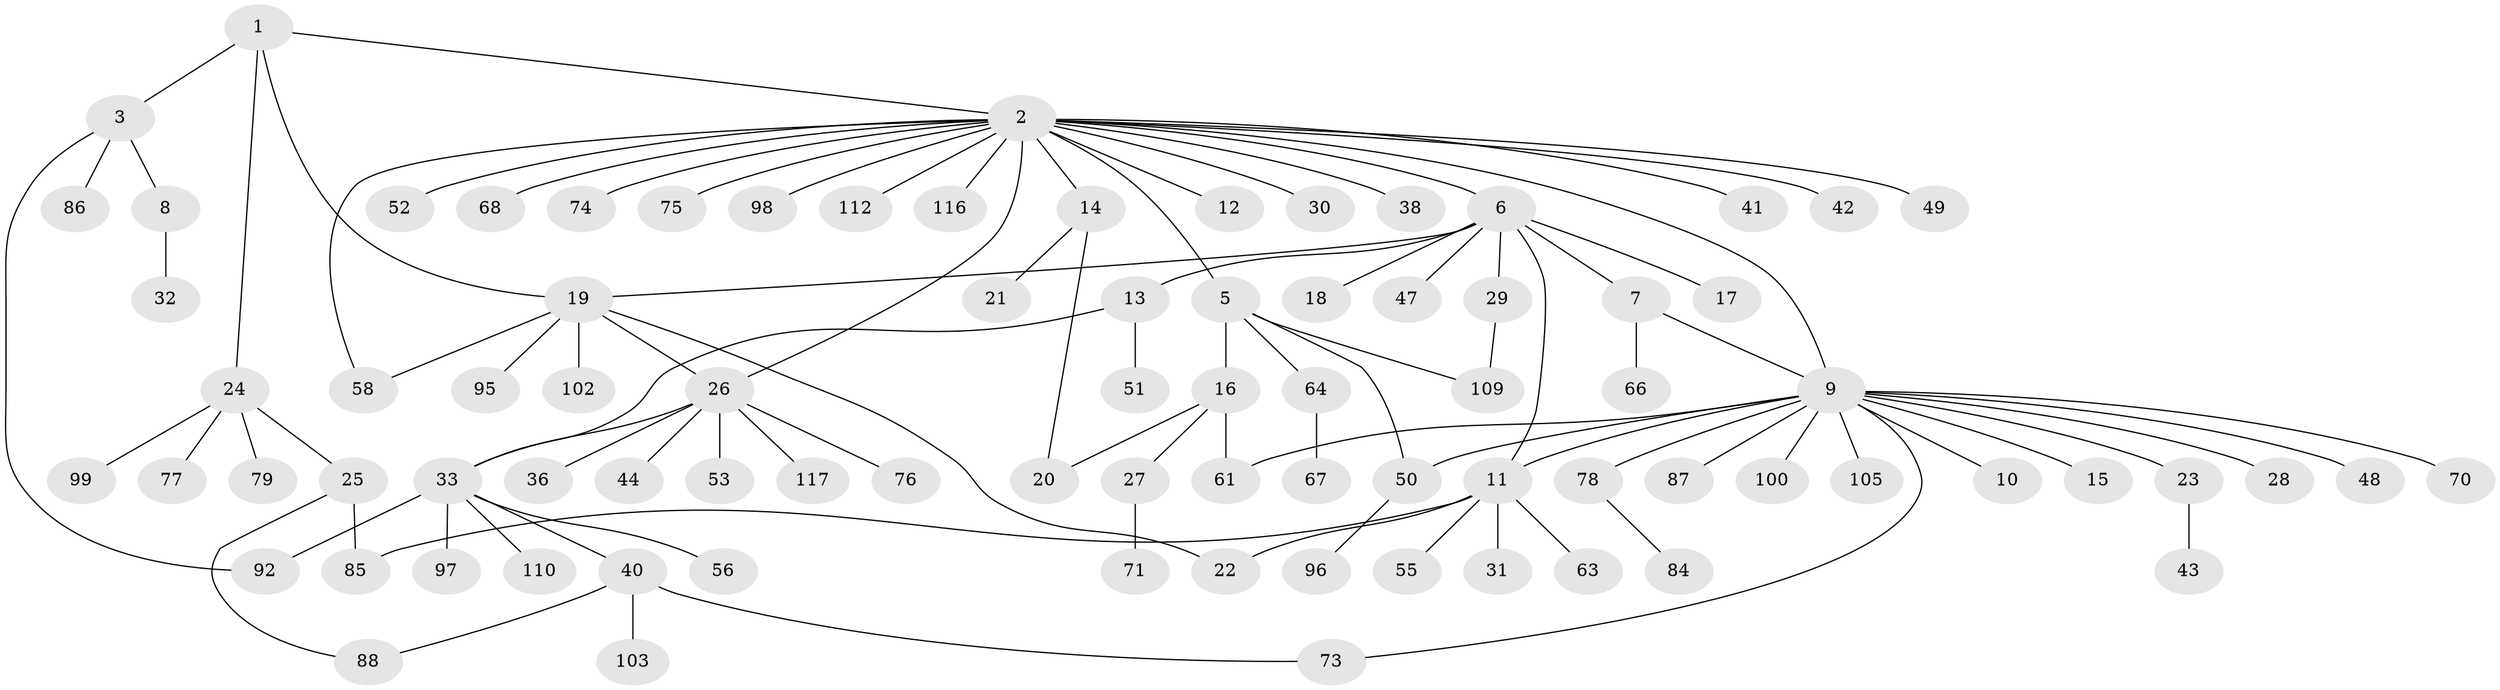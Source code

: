 // Generated by graph-tools (version 1.1) at 2025/23/03/03/25 07:23:50]
// undirected, 84 vertices, 98 edges
graph export_dot {
graph [start="1"]
  node [color=gray90,style=filled];
  1 [super="+82"];
  2 [super="+4"];
  3 [super="+34"];
  5 [super="+72"];
  6 [super="+54"];
  7 [super="+57"];
  8;
  9 [super="+59"];
  10;
  11 [super="+106"];
  12;
  13 [super="+45"];
  14 [super="+93"];
  15 [super="+90"];
  16 [super="+107"];
  17 [super="+101"];
  18;
  19 [super="+104"];
  20 [super="+39"];
  21;
  22;
  23 [super="+115"];
  24 [super="+60"];
  25 [super="+35"];
  26 [super="+46"];
  27 [super="+89"];
  28;
  29 [super="+65"];
  30;
  31;
  32 [super="+113"];
  33 [super="+37"];
  36;
  38;
  40 [super="+114"];
  41;
  42 [super="+94"];
  43;
  44;
  47;
  48;
  49;
  50 [super="+62"];
  51;
  52;
  53 [super="+69"];
  55;
  56;
  58;
  61 [super="+83"];
  63;
  64 [super="+81"];
  66;
  67;
  68;
  70;
  71 [super="+80"];
  73;
  74;
  75 [super="+91"];
  76;
  77;
  78;
  79;
  84 [super="+111"];
  85;
  86;
  87;
  88;
  92;
  95 [super="+108"];
  96;
  97;
  98;
  99;
  100;
  102;
  103;
  105;
  109;
  110;
  112;
  116;
  117;
  1 -- 2;
  1 -- 3;
  1 -- 24;
  1 -- 19;
  2 -- 6;
  2 -- 9;
  2 -- 12;
  2 -- 42;
  2 -- 68 [weight=2];
  2 -- 116;
  2 -- 98;
  2 -- 5;
  2 -- 38;
  2 -- 26;
  2 -- 41;
  2 -- 74;
  2 -- 75;
  2 -- 14;
  2 -- 112;
  2 -- 49;
  2 -- 52;
  2 -- 58;
  2 -- 30;
  3 -- 8;
  3 -- 86;
  3 -- 92;
  5 -- 16;
  5 -- 50;
  5 -- 64;
  5 -- 109;
  6 -- 7;
  6 -- 13;
  6 -- 17;
  6 -- 18;
  6 -- 19;
  6 -- 29;
  6 -- 47;
  6 -- 11;
  7 -- 66;
  7 -- 9;
  8 -- 32;
  9 -- 10;
  9 -- 11;
  9 -- 15;
  9 -- 23;
  9 -- 28;
  9 -- 48;
  9 -- 50;
  9 -- 61;
  9 -- 70;
  9 -- 73;
  9 -- 78;
  9 -- 87;
  9 -- 100;
  9 -- 105;
  11 -- 31;
  11 -- 55;
  11 -- 63;
  11 -- 85;
  11 -- 22;
  13 -- 51;
  13 -- 33;
  14 -- 21;
  14 -- 20;
  16 -- 20;
  16 -- 27;
  16 -- 61;
  19 -- 22;
  19 -- 58;
  19 -- 95;
  19 -- 102;
  19 -- 26;
  23 -- 43;
  24 -- 25;
  24 -- 77;
  24 -- 79;
  24 -- 99;
  25 -- 85;
  25 -- 88;
  26 -- 33;
  26 -- 36;
  26 -- 44;
  26 -- 53;
  26 -- 76;
  26 -- 117;
  27 -- 71;
  29 -- 109;
  33 -- 92;
  33 -- 97;
  33 -- 40;
  33 -- 56;
  33 -- 110;
  40 -- 73;
  40 -- 88;
  40 -- 103;
  50 -- 96;
  64 -- 67;
  78 -- 84;
}
